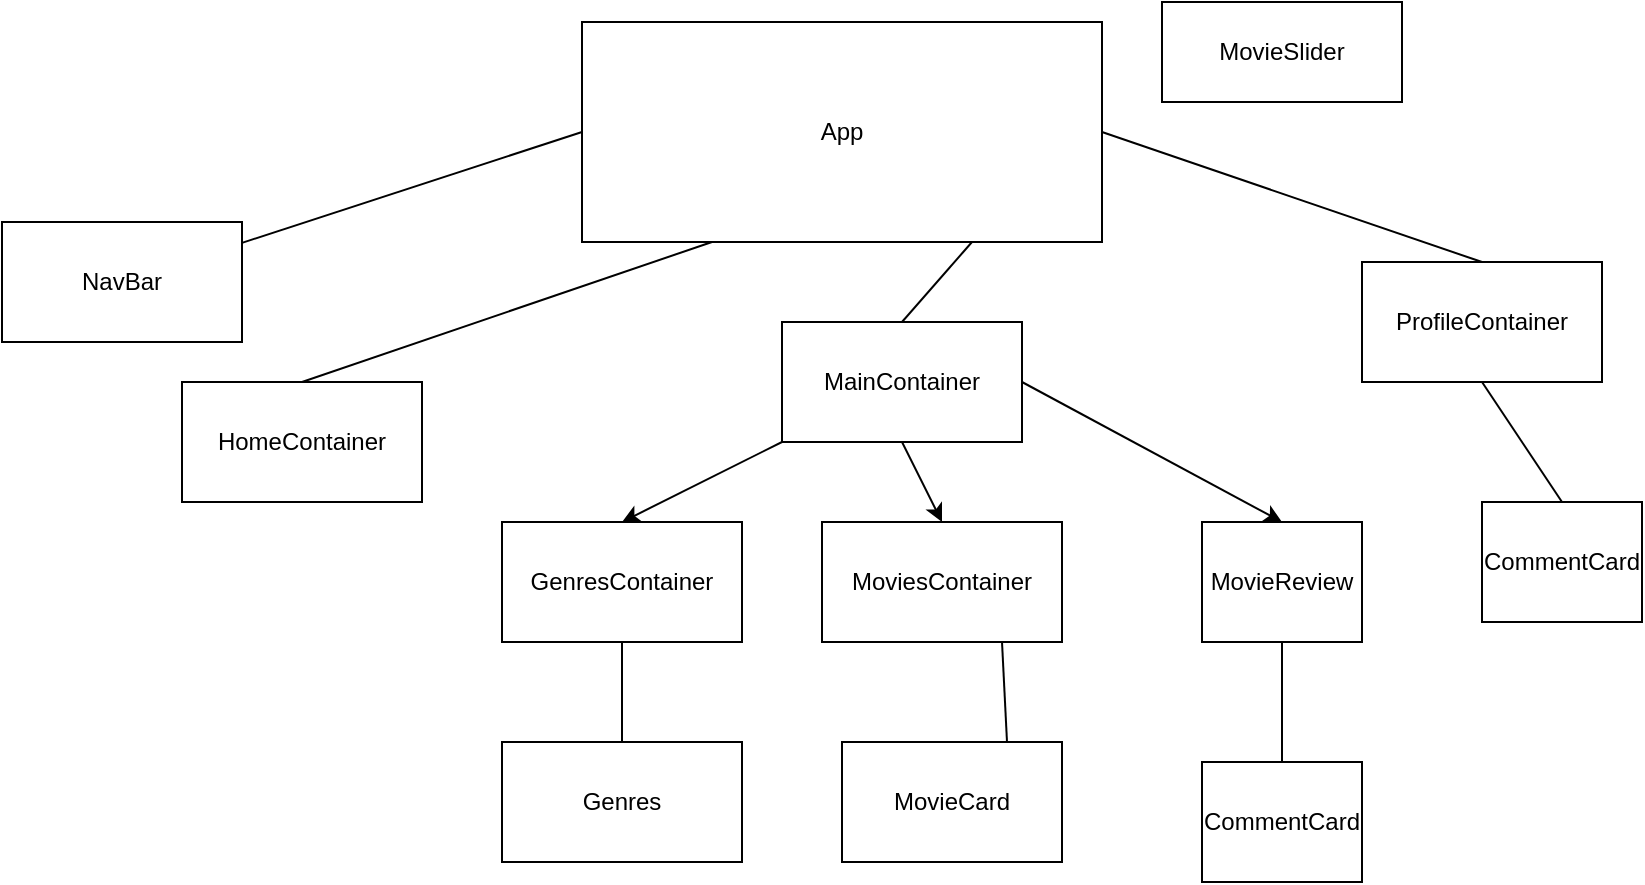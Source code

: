 <mxfile>
    <diagram id="L3wC9sNHHrMUk5Ejd_NQ" name="Page-1">
        <mxGraphModel dx="988" dy="713" grid="1" gridSize="10" guides="1" tooltips="1" connect="1" arrows="1" fold="1" page="1" pageScale="1" pageWidth="850" pageHeight="1100" math="0" shadow="0">
            <root>
                <mxCell id="0"/>
                <mxCell id="1" parent="0"/>
                <mxCell id="2" value="App" style="rounded=0;whiteSpace=wrap;html=1;" parent="1" vertex="1">
                    <mxGeometry x="300" y="10" width="260" height="110" as="geometry"/>
                </mxCell>
                <mxCell id="3" value="NavBar" style="rounded=0;whiteSpace=wrap;html=1;" parent="1" vertex="1">
                    <mxGeometry x="10" y="110" width="120" height="60" as="geometry"/>
                </mxCell>
                <mxCell id="4" value="HomeContainer" style="rounded=0;whiteSpace=wrap;html=1;" parent="1" vertex="1">
                    <mxGeometry x="100" y="190" width="120" height="60" as="geometry"/>
                </mxCell>
                <mxCell id="30" style="edgeStyle=none;html=1;exitX=0;exitY=1;exitDx=0;exitDy=0;entryX=0.5;entryY=0;entryDx=0;entryDy=0;" edge="1" parent="1" source="5" target="10">
                    <mxGeometry relative="1" as="geometry"/>
                </mxCell>
                <mxCell id="32" style="edgeStyle=none;html=1;exitX=0.5;exitY=1;exitDx=0;exitDy=0;entryX=0.5;entryY=0;entryDx=0;entryDy=0;" edge="1" parent="1" source="5" target="9">
                    <mxGeometry relative="1" as="geometry"/>
                </mxCell>
                <mxCell id="33" style="edgeStyle=none;html=1;exitX=1;exitY=0.5;exitDx=0;exitDy=0;entryX=0.5;entryY=0;entryDx=0;entryDy=0;" edge="1" parent="1" source="5" target="15">
                    <mxGeometry relative="1" as="geometry"/>
                </mxCell>
                <mxCell id="5" value="MainContainer" style="rounded=0;whiteSpace=wrap;html=1;" parent="1" vertex="1">
                    <mxGeometry x="400" y="160" width="120" height="60" as="geometry"/>
                </mxCell>
                <mxCell id="6" value="ProfileContainer" style="rounded=0;whiteSpace=wrap;html=1;" parent="1" vertex="1">
                    <mxGeometry x="690" y="130" width="120" height="60" as="geometry"/>
                </mxCell>
                <mxCell id="7" value="" style="endArrow=none;html=1;entryX=0;entryY=0.5;entryDx=0;entryDy=0;" parent="1" source="3" target="2" edge="1">
                    <mxGeometry width="50" height="50" relative="1" as="geometry">
                        <mxPoint x="200" y="170" as="sourcePoint"/>
                        <mxPoint x="250" y="120" as="targetPoint"/>
                    </mxGeometry>
                </mxCell>
                <mxCell id="8" value="" style="endArrow=none;html=1;exitX=0.5;exitY=0;exitDx=0;exitDy=0;entryX=0.25;entryY=1;entryDx=0;entryDy=0;" parent="1" source="4" target="2" edge="1">
                    <mxGeometry width="50" height="50" relative="1" as="geometry">
                        <mxPoint x="230" y="230" as="sourcePoint"/>
                        <mxPoint x="280" y="180" as="targetPoint"/>
                    </mxGeometry>
                </mxCell>
                <mxCell id="9" value="MoviesContainer" style="rounded=0;whiteSpace=wrap;html=1;" parent="1" vertex="1">
                    <mxGeometry x="420" y="260" width="120" height="60" as="geometry"/>
                </mxCell>
                <mxCell id="10" value="GenresContainer" style="rounded=0;whiteSpace=wrap;html=1;" parent="1" vertex="1">
                    <mxGeometry x="260" y="260" width="120" height="60" as="geometry"/>
                </mxCell>
                <mxCell id="11" value="MovieSlider" style="rounded=0;whiteSpace=wrap;html=1;" parent="1" vertex="1">
                    <mxGeometry x="590" width="120" height="50" as="geometry"/>
                </mxCell>
                <mxCell id="15" value="MovieReview" style="rounded=0;whiteSpace=wrap;html=1;" parent="1" vertex="1">
                    <mxGeometry x="610" y="260" width="80" height="60" as="geometry"/>
                </mxCell>
                <mxCell id="16" value="MovieCard" style="rounded=0;whiteSpace=wrap;html=1;" parent="1" vertex="1">
                    <mxGeometry x="430" y="370" width="110" height="60" as="geometry"/>
                </mxCell>
                <mxCell id="17" value="" style="endArrow=none;html=1;exitX=0.75;exitY=0;exitDx=0;exitDy=0;entryX=0.75;entryY=1;entryDx=0;entryDy=0;" parent="1" source="16" target="9" edge="1">
                    <mxGeometry width="50" height="50" relative="1" as="geometry">
                        <mxPoint x="155" y="380" as="sourcePoint"/>
                        <mxPoint x="145" y="340" as="targetPoint"/>
                    </mxGeometry>
                </mxCell>
                <mxCell id="19" value="CommentCard" style="rounded=0;whiteSpace=wrap;html=1;" parent="1" vertex="1">
                    <mxGeometry x="610" y="380" width="80" height="60" as="geometry"/>
                </mxCell>
                <mxCell id="20" value="" style="endArrow=none;html=1;exitX=0.5;exitY=0;exitDx=0;exitDy=0;entryX=0.5;entryY=1;entryDx=0;entryDy=0;" parent="1" source="19" target="15" edge="1">
                    <mxGeometry width="50" height="50" relative="1" as="geometry">
                        <mxPoint x="10" y="470" as="sourcePoint"/>
                        <mxPoint x="60" y="420" as="targetPoint"/>
                    </mxGeometry>
                </mxCell>
                <mxCell id="21" value="" style="endArrow=none;html=1;exitX=0.5;exitY=0;exitDx=0;exitDy=0;entryX=0.75;entryY=1;entryDx=0;entryDy=0;" parent="1" source="5" target="2" edge="1">
                    <mxGeometry width="50" height="50" relative="1" as="geometry">
                        <mxPoint x="390" y="230" as="sourcePoint"/>
                        <mxPoint x="440" y="180" as="targetPoint"/>
                    </mxGeometry>
                </mxCell>
                <mxCell id="22" value="" style="endArrow=none;html=1;exitX=0.5;exitY=0;exitDx=0;exitDy=0;entryX=1;entryY=0.5;entryDx=0;entryDy=0;" parent="1" source="6" target="2" edge="1">
                    <mxGeometry width="50" height="50" relative="1" as="geometry">
                        <mxPoint x="460" y="170" as="sourcePoint"/>
                        <mxPoint x="510" y="120" as="targetPoint"/>
                    </mxGeometry>
                </mxCell>
                <mxCell id="24" value="Genres" style="rounded=0;whiteSpace=wrap;html=1;" parent="1" vertex="1">
                    <mxGeometry x="260" y="370" width="120" height="60" as="geometry"/>
                </mxCell>
                <mxCell id="25" value="" style="endArrow=none;html=1;entryX=0.5;entryY=1;entryDx=0;entryDy=0;exitX=0.5;exitY=0;exitDx=0;exitDy=0;" parent="1" source="24" target="10" edge="1">
                    <mxGeometry width="50" height="50" relative="1" as="geometry">
                        <mxPoint x="320" y="490" as="sourcePoint"/>
                        <mxPoint x="370" y="440" as="targetPoint"/>
                    </mxGeometry>
                </mxCell>
                <mxCell id="26" value="CommentCard" style="rounded=0;whiteSpace=wrap;html=1;" parent="1" vertex="1">
                    <mxGeometry x="750" y="250" width="80" height="60" as="geometry"/>
                </mxCell>
                <mxCell id="27" value="" style="endArrow=none;html=1;exitX=0.5;exitY=0;exitDx=0;exitDy=0;entryX=0.5;entryY=1;entryDx=0;entryDy=0;" parent="1" source="26" target="6" edge="1">
                    <mxGeometry width="50" height="50" relative="1" as="geometry">
                        <mxPoint x="580" y="340" as="sourcePoint"/>
                        <mxPoint x="630" y="290" as="targetPoint"/>
                    </mxGeometry>
                </mxCell>
            </root>
        </mxGraphModel>
    </diagram>
</mxfile>